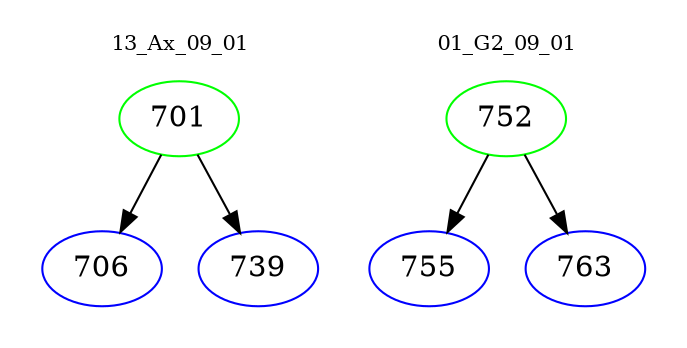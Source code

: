 digraph{
subgraph cluster_0 {
color = white
label = "13_Ax_09_01";
fontsize=10;
T0_701 [label="701", color="green"]
T0_701 -> T0_706 [color="black"]
T0_706 [label="706", color="blue"]
T0_701 -> T0_739 [color="black"]
T0_739 [label="739", color="blue"]
}
subgraph cluster_1 {
color = white
label = "01_G2_09_01";
fontsize=10;
T1_752 [label="752", color="green"]
T1_752 -> T1_755 [color="black"]
T1_755 [label="755", color="blue"]
T1_752 -> T1_763 [color="black"]
T1_763 [label="763", color="blue"]
}
}
